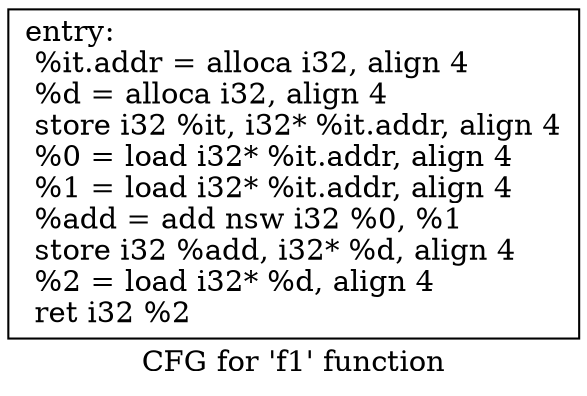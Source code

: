digraph "CFG for 'f1' function" {
	label="CFG for 'f1' function";

	Node0x1c58860 [shape=record,label="{entry:\l  %it.addr = alloca i32, align 4\l  %d = alloca i32, align 4\l  store i32 %it, i32* %it.addr, align 4\l  %0 = load i32* %it.addr, align 4\l  %1 = load i32* %it.addr, align 4\l  %add = add nsw i32 %0, %1\l  store i32 %add, i32* %d, align 4\l  %2 = load i32* %d, align 4\l  ret i32 %2\l}"];
}
